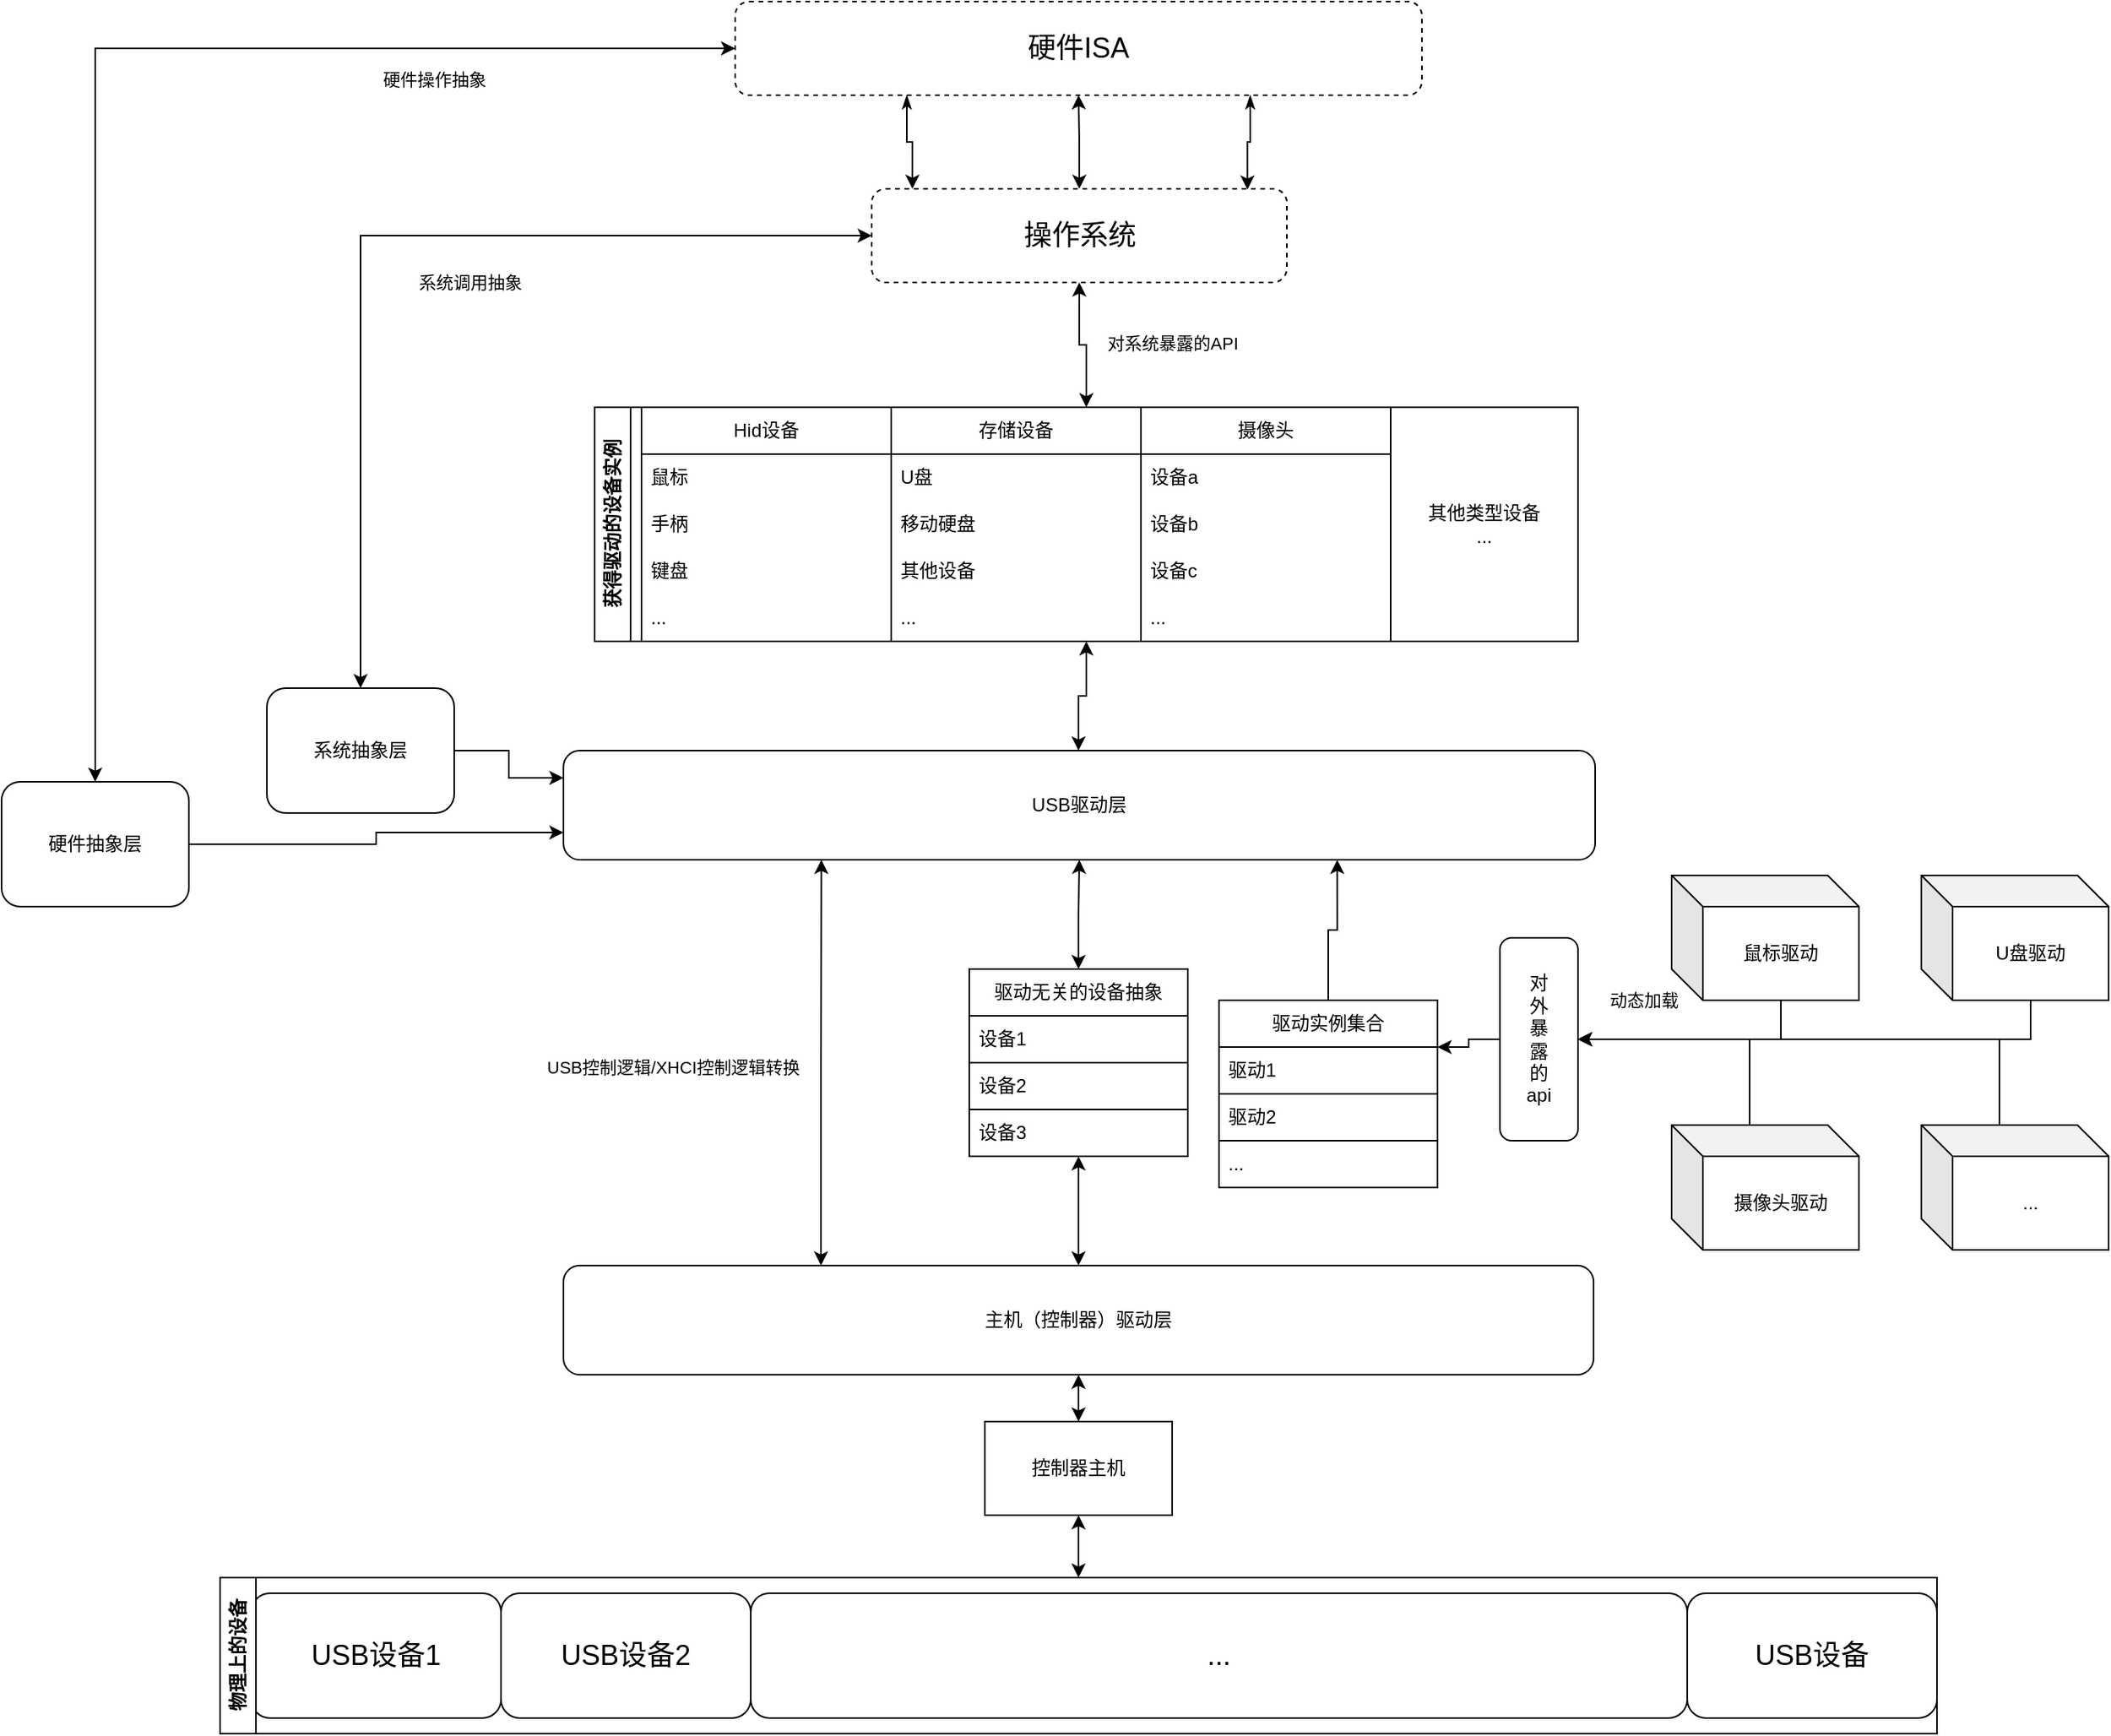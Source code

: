 <mxfile version="24.7.1" type="github">
  <diagram name="第 1 页" id="4xeG-ASjtE01gqBWx2Hc">
    <mxGraphModel dx="1235" dy="5381" grid="1" gridSize="10" guides="1" tooltips="1" connect="1" arrows="1" fold="1" page="1" pageScale="1" pageWidth="3300" pageHeight="4681" math="0" shadow="0">
      <root>
        <mxCell id="0" />
        <mxCell id="1" parent="0" />
        <mxCell id="SofYbIExT5qBE5t5EB93-19" style="edgeStyle=orthogonalEdgeStyle;rounded=0;orthogonalLoop=1;jettySize=auto;html=1;entryX=0.5;entryY=1;entryDx=0;entryDy=0;startArrow=classic;startFill=1;" parent="1" source="SofYbIExT5qBE5t5EB93-4" target="SofYbIExT5qBE5t5EB93-15" edge="1">
          <mxGeometry relative="1" as="geometry" />
        </mxCell>
        <mxCell id="SofYbIExT5qBE5t5EB93-4" value="&lt;font style=&quot;font-size: 18px;&quot;&gt;操作系统&lt;/font&gt;" style="rounded=1;whiteSpace=wrap;html=1;dashed=1;" parent="1" vertex="1">
          <mxGeometry x="727.5" y="80" width="266" height="60" as="geometry" />
        </mxCell>
        <mxCell id="SofYbIExT5qBE5t5EB93-15" value="&lt;font style=&quot;font-size: 18px;&quot;&gt;硬件ISA&lt;/font&gt;" style="rounded=1;whiteSpace=wrap;html=1;dashed=1;" parent="1" vertex="1">
          <mxGeometry x="640" y="-40" width="440" height="60" as="geometry" />
        </mxCell>
        <mxCell id="SofYbIExT5qBE5t5EB93-21" style="edgeStyle=orthogonalEdgeStyle;rounded=0;orthogonalLoop=1;jettySize=auto;html=1;exitX=0.25;exitY=1;exitDx=0;exitDy=0;entryX=0.098;entryY=0;entryDx=0;entryDy=0;entryPerimeter=0;startArrow=classicThin;startFill=1;" parent="1" source="SofYbIExT5qBE5t5EB93-15" target="SofYbIExT5qBE5t5EB93-4" edge="1">
          <mxGeometry relative="1" as="geometry" />
        </mxCell>
        <mxCell id="SofYbIExT5qBE5t5EB93-22" style="edgeStyle=orthogonalEdgeStyle;rounded=0;orthogonalLoop=1;jettySize=auto;html=1;exitX=0.75;exitY=1;exitDx=0;exitDy=0;entryX=0.905;entryY=0.008;entryDx=0;entryDy=0;entryPerimeter=0;startArrow=classicThin;startFill=1;" parent="1" source="SofYbIExT5qBE5t5EB93-15" target="SofYbIExT5qBE5t5EB93-4" edge="1">
          <mxGeometry relative="1" as="geometry" />
        </mxCell>
        <mxCell id="RQC1SZQL9GjInuUlFMc3-32" style="edgeStyle=orthogonalEdgeStyle;rounded=0;orthogonalLoop=1;jettySize=auto;html=1;exitX=0.5;exitY=0;exitDx=0;exitDy=0;entryX=0.5;entryY=1;entryDx=0;entryDy=0;startArrow=classic;startFill=1;" edge="1" parent="1" source="RQC1SZQL9GjInuUlFMc3-28" target="SofYbIExT5qBE5t5EB93-4">
          <mxGeometry relative="1" as="geometry" />
        </mxCell>
        <mxCell id="RQC1SZQL9GjInuUlFMc3-43" value="对系统暴露的API" style="edgeLabel;html=1;align=center;verticalAlign=middle;resizable=0;points=[];fontSize=11;" vertex="1" connectable="0" parent="RQC1SZQL9GjInuUlFMc3-32">
          <mxGeometry x="-0.107" relative="1" as="geometry">
            <mxPoint x="55" y="-4" as="offset" />
          </mxGeometry>
        </mxCell>
        <mxCell id="RQC1SZQL9GjInuUlFMc3-160" style="edgeStyle=orthogonalEdgeStyle;rounded=0;orthogonalLoop=1;jettySize=auto;html=1;startArrow=classic;startFill=1;" edge="1" parent="1" source="RQC1SZQL9GjInuUlFMc3-28" target="RQC1SZQL9GjInuUlFMc3-30">
          <mxGeometry relative="1" as="geometry">
            <Array as="points">
              <mxPoint x="865" y="405" />
              <mxPoint x="860" y="405" />
            </Array>
          </mxGeometry>
        </mxCell>
        <mxCell id="RQC1SZQL9GjInuUlFMc3-30" value="USB驱动层" style="rounded=1;whiteSpace=wrap;html=1;" vertex="1" parent="1">
          <mxGeometry x="530" y="440" width="661" height="70" as="geometry" />
        </mxCell>
        <mxCell id="RQC1SZQL9GjInuUlFMc3-94" style="edgeStyle=orthogonalEdgeStyle;rounded=0;orthogonalLoop=1;jettySize=auto;html=1;exitX=0.25;exitY=0;exitDx=0;exitDy=0;entryX=0.25;entryY=1;entryDx=0;entryDy=0;startArrow=classic;startFill=1;" edge="1" parent="1" source="RQC1SZQL9GjInuUlFMc3-31" target="RQC1SZQL9GjInuUlFMc3-30">
          <mxGeometry relative="1" as="geometry" />
        </mxCell>
        <mxCell id="RQC1SZQL9GjInuUlFMc3-95" value="USB控制逻辑/XHCI控制逻辑转换" style="edgeLabel;html=1;align=center;verticalAlign=middle;resizable=0;points=[];" vertex="1" connectable="0" parent="RQC1SZQL9GjInuUlFMc3-94">
          <mxGeometry x="-0.119" y="7" relative="1" as="geometry">
            <mxPoint x="-88" y="-13" as="offset" />
          </mxGeometry>
        </mxCell>
        <mxCell id="RQC1SZQL9GjInuUlFMc3-105" style="edgeStyle=orthogonalEdgeStyle;rounded=0;orthogonalLoop=1;jettySize=auto;html=1;entryX=0.5;entryY=0;entryDx=0;entryDy=0;startArrow=classic;startFill=1;" edge="1" parent="1" source="RQC1SZQL9GjInuUlFMc3-31" target="RQC1SZQL9GjInuUlFMc3-104">
          <mxGeometry relative="1" as="geometry" />
        </mxCell>
        <mxCell id="RQC1SZQL9GjInuUlFMc3-31" value="主机（控制器）驱动层" style="rounded=1;whiteSpace=wrap;html=1;strokeColor=default;" vertex="1" parent="1">
          <mxGeometry x="530" y="770" width="660" height="70" as="geometry" />
        </mxCell>
        <mxCell id="RQC1SZQL9GjInuUlFMc3-36" style="edgeStyle=orthogonalEdgeStyle;rounded=0;orthogonalLoop=1;jettySize=auto;html=1;exitX=0.5;exitY=0;exitDx=0;exitDy=0;entryX=0;entryY=0.5;entryDx=0;entryDy=0;startArrow=classic;startFill=1;" edge="1" parent="1" source="RQC1SZQL9GjInuUlFMc3-34" target="SofYbIExT5qBE5t5EB93-15">
          <mxGeometry relative="1" as="geometry" />
        </mxCell>
        <mxCell id="RQC1SZQL9GjInuUlFMc3-38" value="硬件操作抽象" style="edgeLabel;html=1;align=center;verticalAlign=middle;resizable=0;points=[];" vertex="1" connectable="0" parent="RQC1SZQL9GjInuUlFMc3-36">
          <mxGeometry x="0.777" y="-2" relative="1" as="geometry">
            <mxPoint x="-95" y="18" as="offset" />
          </mxGeometry>
        </mxCell>
        <mxCell id="RQC1SZQL9GjInuUlFMc3-120" style="edgeStyle=orthogonalEdgeStyle;rounded=0;orthogonalLoop=1;jettySize=auto;html=1;exitX=1;exitY=0.5;exitDx=0;exitDy=0;entryX=0;entryY=0.75;entryDx=0;entryDy=0;" edge="1" parent="1" source="RQC1SZQL9GjInuUlFMc3-34" target="RQC1SZQL9GjInuUlFMc3-30">
          <mxGeometry relative="1" as="geometry" />
        </mxCell>
        <mxCell id="RQC1SZQL9GjInuUlFMc3-34" value="硬件抽象层" style="rounded=1;whiteSpace=wrap;html=1;" vertex="1" parent="1">
          <mxGeometry x="170" y="460" width="120" height="80" as="geometry" />
        </mxCell>
        <mxCell id="RQC1SZQL9GjInuUlFMc3-61" style="edgeStyle=orthogonalEdgeStyle;rounded=0;orthogonalLoop=1;jettySize=auto;html=1;entryX=0;entryY=0.5;entryDx=0;entryDy=0;startArrow=classic;startFill=1;" edge="1" parent="1" source="RQC1SZQL9GjInuUlFMc3-40" target="SofYbIExT5qBE5t5EB93-4">
          <mxGeometry relative="1" as="geometry">
            <Array as="points">
              <mxPoint x="400" y="110" />
            </Array>
          </mxGeometry>
        </mxCell>
        <mxCell id="RQC1SZQL9GjInuUlFMc3-66" value="系统调用抽象" style="edgeLabel;html=1;align=center;verticalAlign=middle;resizable=0;points=[];" vertex="1" connectable="0" parent="RQC1SZQL9GjInuUlFMc3-61">
          <mxGeometry x="0.164" y="-2" relative="1" as="geometry">
            <mxPoint y="28" as="offset" />
          </mxGeometry>
        </mxCell>
        <mxCell id="RQC1SZQL9GjInuUlFMc3-119" style="edgeStyle=orthogonalEdgeStyle;rounded=0;orthogonalLoop=1;jettySize=auto;html=1;exitX=1;exitY=0.5;exitDx=0;exitDy=0;entryX=0;entryY=0.25;entryDx=0;entryDy=0;" edge="1" parent="1" source="RQC1SZQL9GjInuUlFMc3-40" target="RQC1SZQL9GjInuUlFMc3-30">
          <mxGeometry relative="1" as="geometry" />
        </mxCell>
        <mxCell id="RQC1SZQL9GjInuUlFMc3-40" value="系统抽象层" style="rounded=1;whiteSpace=wrap;html=1;" vertex="1" parent="1">
          <mxGeometry x="340" y="400" width="120" height="80" as="geometry" />
        </mxCell>
        <mxCell id="RQC1SZQL9GjInuUlFMc3-161" style="edgeStyle=orthogonalEdgeStyle;rounded=0;orthogonalLoop=1;jettySize=auto;html=1;entryX=0.5;entryY=0;entryDx=0;entryDy=0;startArrow=classic;startFill=1;" edge="1" parent="1" source="RQC1SZQL9GjInuUlFMc3-89" target="RQC1SZQL9GjInuUlFMc3-31">
          <mxGeometry relative="1" as="geometry" />
        </mxCell>
        <mxCell id="RQC1SZQL9GjInuUlFMc3-89" value="驱动无关的设备抽象" style="swimlane;fontStyle=0;childLayout=stackLayout;horizontal=1;startSize=30;horizontalStack=0;resizeParent=1;resizeParentMax=0;resizeLast=0;collapsible=1;marginBottom=0;whiteSpace=wrap;html=1;" vertex="1" parent="1">
          <mxGeometry x="790" y="580" width="140" height="120" as="geometry" />
        </mxCell>
        <mxCell id="RQC1SZQL9GjInuUlFMc3-90" value="设备1" style="text;strokeColor=default;fillColor=none;align=left;verticalAlign=middle;spacingLeft=4;spacingRight=4;overflow=hidden;points=[[0,0.5],[1,0.5]];portConstraint=eastwest;rotatable=0;whiteSpace=wrap;html=1;shadow=0;" vertex="1" parent="RQC1SZQL9GjInuUlFMc3-89">
          <mxGeometry y="30" width="140" height="30" as="geometry" />
        </mxCell>
        <mxCell id="RQC1SZQL9GjInuUlFMc3-91" value="设备2" style="text;strokeColor=default;fillColor=none;align=left;verticalAlign=middle;spacingLeft=4;spacingRight=4;overflow=hidden;points=[[0,0.5],[1,0.5]];portConstraint=eastwest;rotatable=0;whiteSpace=wrap;html=1;" vertex="1" parent="RQC1SZQL9GjInuUlFMc3-89">
          <mxGeometry y="60" width="140" height="30" as="geometry" />
        </mxCell>
        <mxCell id="RQC1SZQL9GjInuUlFMc3-92" value="设备3" style="text;strokeColor=default;fillColor=none;align=left;verticalAlign=middle;spacingLeft=4;spacingRight=4;overflow=hidden;points=[[0,0.5],[1,0.5]];portConstraint=eastwest;rotatable=0;whiteSpace=wrap;html=1;" vertex="1" parent="RQC1SZQL9GjInuUlFMc3-89">
          <mxGeometry y="90" width="140" height="30" as="geometry" />
        </mxCell>
        <mxCell id="RQC1SZQL9GjInuUlFMc3-101" value="" style="group" vertex="1" connectable="0" parent="1">
          <mxGeometry x="310" y="970" width="1100" height="100" as="geometry" />
        </mxCell>
        <mxCell id="RQC1SZQL9GjInuUlFMc3-1" value="&lt;span style=&quot;font-size: 18px;&quot;&gt;USB&lt;/span&gt;&lt;span style=&quot;font-size: 18px; background-color: initial;&quot;&gt;设备1&lt;/span&gt;" style="rounded=1;whiteSpace=wrap;html=1;" vertex="1" parent="RQC1SZQL9GjInuUlFMc3-101">
          <mxGeometry x="20" y="10" width="160" height="80" as="geometry" />
        </mxCell>
        <mxCell id="RQC1SZQL9GjInuUlFMc3-18" value="&lt;span style=&quot;font-size: 18px;&quot;&gt;USB&lt;/span&gt;&lt;span style=&quot;font-size: 18px; background-color: initial;&quot;&gt;设备2&lt;/span&gt;" style="rounded=1;whiteSpace=wrap;html=1;" vertex="1" parent="RQC1SZQL9GjInuUlFMc3-101">
          <mxGeometry x="180" y="10" width="160" height="80" as="geometry" />
        </mxCell>
        <mxCell id="RQC1SZQL9GjInuUlFMc3-19" value="&lt;span style=&quot;font-size: 18px;&quot;&gt;...&lt;/span&gt;" style="rounded=1;whiteSpace=wrap;html=1;" vertex="1" parent="RQC1SZQL9GjInuUlFMc3-101">
          <mxGeometry x="340" y="10" width="600" height="80" as="geometry" />
        </mxCell>
        <mxCell id="RQC1SZQL9GjInuUlFMc3-23" value="&lt;span style=&quot;font-size: 18px;&quot;&gt;USB&lt;/span&gt;&lt;span style=&quot;font-size: 18px; background-color: initial;&quot;&gt;设备&lt;/span&gt;" style="rounded=1;whiteSpace=wrap;html=1;" vertex="1" parent="RQC1SZQL9GjInuUlFMc3-101">
          <mxGeometry x="940" y="10" width="160" height="80" as="geometry" />
        </mxCell>
        <mxCell id="RQC1SZQL9GjInuUlFMc3-100" value="物理上的设备" style="swimlane;horizontal=0;whiteSpace=wrap;html=1;" vertex="1" parent="RQC1SZQL9GjInuUlFMc3-101">
          <mxGeometry width="1100" height="100" as="geometry" />
        </mxCell>
        <mxCell id="RQC1SZQL9GjInuUlFMc3-106" style="edgeStyle=orthogonalEdgeStyle;rounded=0;orthogonalLoop=1;jettySize=auto;html=1;exitX=0.5;exitY=1;exitDx=0;exitDy=0;entryX=0.5;entryY=0;entryDx=0;entryDy=0;startArrow=classic;startFill=1;" edge="1" parent="1" source="RQC1SZQL9GjInuUlFMc3-104" target="RQC1SZQL9GjInuUlFMc3-100">
          <mxGeometry relative="1" as="geometry" />
        </mxCell>
        <mxCell id="RQC1SZQL9GjInuUlFMc3-104" value="控制器主机" style="rounded=0;whiteSpace=wrap;html=1;" vertex="1" parent="1">
          <mxGeometry x="800" y="870" width="120" height="60" as="geometry" />
        </mxCell>
        <mxCell id="RQC1SZQL9GjInuUlFMc3-128" style="edgeStyle=orthogonalEdgeStyle;rounded=0;orthogonalLoop=1;jettySize=auto;html=1;exitX=0.5;exitY=0;exitDx=0;exitDy=0;entryX=0.5;entryY=1;entryDx=0;entryDy=0;startArrow=classic;startFill=1;" edge="1" parent="1" source="RQC1SZQL9GjInuUlFMc3-89" target="RQC1SZQL9GjInuUlFMc3-30">
          <mxGeometry relative="1" as="geometry">
            <mxPoint x="860" y="540" as="sourcePoint" />
          </mxGeometry>
        </mxCell>
        <mxCell id="RQC1SZQL9GjInuUlFMc3-158" style="edgeStyle=orthogonalEdgeStyle;rounded=0;orthogonalLoop=1;jettySize=auto;html=1;exitX=0;exitY=0.5;exitDx=0;exitDy=0;entryX=1;entryY=0.25;entryDx=0;entryDy=0;" edge="1" parent="1" source="RQC1SZQL9GjInuUlFMc3-131" target="RQC1SZQL9GjInuUlFMc3-151">
          <mxGeometry relative="1" as="geometry" />
        </mxCell>
        <mxCell id="RQC1SZQL9GjInuUlFMc3-131" value="对&lt;div&gt;外&lt;/div&gt;&lt;div&gt;暴&lt;/div&gt;&lt;div&gt;露&lt;/div&gt;&lt;div&gt;的&lt;/div&gt;&lt;div&gt;api&lt;/div&gt;" style="rounded=1;whiteSpace=wrap;html=1;" vertex="1" parent="1">
          <mxGeometry x="1130" y="560" width="50" height="130" as="geometry" />
        </mxCell>
        <mxCell id="RQC1SZQL9GjInuUlFMc3-134" value="鼠标驱动" style="shape=cube;whiteSpace=wrap;html=1;boundedLbl=1;backgroundOutline=1;darkOpacity=0.05;darkOpacity2=0.1;" vertex="1" parent="1">
          <mxGeometry x="1240" y="520" width="120" height="80" as="geometry" />
        </mxCell>
        <mxCell id="RQC1SZQL9GjInuUlFMc3-135" value="U盘驱动" style="shape=cube;whiteSpace=wrap;html=1;boundedLbl=1;backgroundOutline=1;darkOpacity=0.05;darkOpacity2=0.1;" vertex="1" parent="1">
          <mxGeometry x="1400" y="520" width="120" height="80" as="geometry" />
        </mxCell>
        <mxCell id="RQC1SZQL9GjInuUlFMc3-136" value="摄像头驱动" style="shape=cube;whiteSpace=wrap;html=1;boundedLbl=1;backgroundOutline=1;darkOpacity=0.05;darkOpacity2=0.1;" vertex="1" parent="1">
          <mxGeometry x="1240" y="680" width="120" height="80" as="geometry" />
        </mxCell>
        <mxCell id="RQC1SZQL9GjInuUlFMc3-137" value="..." style="shape=cube;whiteSpace=wrap;html=1;boundedLbl=1;backgroundOutline=1;darkOpacity=0.05;darkOpacity2=0.1;" vertex="1" parent="1">
          <mxGeometry x="1400" y="680" width="120" height="80" as="geometry" />
        </mxCell>
        <mxCell id="RQC1SZQL9GjInuUlFMc3-139" style="edgeStyle=orthogonalEdgeStyle;rounded=0;orthogonalLoop=1;jettySize=auto;html=1;exitX=1;exitY=0.5;exitDx=0;exitDy=0;entryX=0;entryY=0;entryDx=70;entryDy=80;entryPerimeter=0;startArrow=classic;startFill=1;endArrow=none;endFill=0;" edge="1" parent="1" source="RQC1SZQL9GjInuUlFMc3-131" target="RQC1SZQL9GjInuUlFMc3-135">
          <mxGeometry relative="1" as="geometry" />
        </mxCell>
        <mxCell id="RQC1SZQL9GjInuUlFMc3-142" style="edgeStyle=orthogonalEdgeStyle;rounded=0;orthogonalLoop=1;jettySize=auto;html=1;exitX=1;exitY=0.5;exitDx=0;exitDy=0;entryX=0;entryY=0;entryDx=50;entryDy=0;entryPerimeter=0;startArrow=classic;startFill=1;endArrow=none;endFill=0;" edge="1" parent="1" source="RQC1SZQL9GjInuUlFMc3-131" target="RQC1SZQL9GjInuUlFMc3-137">
          <mxGeometry relative="1" as="geometry" />
        </mxCell>
        <mxCell id="RQC1SZQL9GjInuUlFMc3-144" style="edgeStyle=orthogonalEdgeStyle;rounded=0;orthogonalLoop=1;jettySize=auto;html=1;exitX=1;exitY=0.5;exitDx=0;exitDy=0;entryX=0;entryY=0;entryDx=50;entryDy=0;entryPerimeter=0;startArrow=classic;startFill=1;endArrow=none;endFill=0;" edge="1" parent="1" source="RQC1SZQL9GjInuUlFMc3-131" target="RQC1SZQL9GjInuUlFMc3-136">
          <mxGeometry relative="1" as="geometry" />
        </mxCell>
        <mxCell id="RQC1SZQL9GjInuUlFMc3-145" style="edgeStyle=orthogonalEdgeStyle;rounded=0;orthogonalLoop=1;jettySize=auto;html=1;exitX=1;exitY=0.5;exitDx=0;exitDy=0;entryX=0;entryY=0;entryDx=70;entryDy=80;entryPerimeter=0;startArrow=classic;startFill=1;endArrow=none;endFill=0;" edge="1" parent="1" source="RQC1SZQL9GjInuUlFMc3-131" target="RQC1SZQL9GjInuUlFMc3-134">
          <mxGeometry relative="1" as="geometry" />
        </mxCell>
        <mxCell id="RQC1SZQL9GjInuUlFMc3-146" value="动态加载" style="edgeLabel;html=1;align=center;verticalAlign=middle;resizable=0;points=[];" vertex="1" connectable="0" parent="RQC1SZQL9GjInuUlFMc3-145">
          <mxGeometry x="-0.26" y="1" relative="1" as="geometry">
            <mxPoint x="-16" y="-24" as="offset" />
          </mxGeometry>
        </mxCell>
        <mxCell id="RQC1SZQL9GjInuUlFMc3-155" style="edgeStyle=orthogonalEdgeStyle;rounded=0;orthogonalLoop=1;jettySize=auto;html=1;exitX=0.5;exitY=0;exitDx=0;exitDy=0;entryX=0.75;entryY=1;entryDx=0;entryDy=0;" edge="1" parent="1" source="RQC1SZQL9GjInuUlFMc3-151" target="RQC1SZQL9GjInuUlFMc3-30">
          <mxGeometry relative="1" as="geometry" />
        </mxCell>
        <mxCell id="RQC1SZQL9GjInuUlFMc3-151" value="驱动实例集合" style="swimlane;fontStyle=0;childLayout=stackLayout;horizontal=1;startSize=30;horizontalStack=0;resizeParent=1;resizeParentMax=0;resizeLast=0;collapsible=1;marginBottom=0;whiteSpace=wrap;html=1;" vertex="1" parent="1">
          <mxGeometry x="950" y="600" width="140" height="120" as="geometry" />
        </mxCell>
        <mxCell id="RQC1SZQL9GjInuUlFMc3-152" value="驱动1" style="text;strokeColor=default;fillColor=none;align=left;verticalAlign=middle;spacingLeft=4;spacingRight=4;overflow=hidden;points=[[0,0.5],[1,0.5]];portConstraint=eastwest;rotatable=0;whiteSpace=wrap;html=1;shadow=0;" vertex="1" parent="RQC1SZQL9GjInuUlFMc3-151">
          <mxGeometry y="30" width="140" height="30" as="geometry" />
        </mxCell>
        <mxCell id="RQC1SZQL9GjInuUlFMc3-153" value="驱动2" style="text;strokeColor=default;fillColor=none;align=left;verticalAlign=middle;spacingLeft=4;spacingRight=4;overflow=hidden;points=[[0,0.5],[1,0.5]];portConstraint=eastwest;rotatable=0;whiteSpace=wrap;html=1;" vertex="1" parent="RQC1SZQL9GjInuUlFMc3-151">
          <mxGeometry y="60" width="140" height="30" as="geometry" />
        </mxCell>
        <mxCell id="RQC1SZQL9GjInuUlFMc3-154" value="..." style="text;strokeColor=default;fillColor=none;align=left;verticalAlign=middle;spacingLeft=4;spacingRight=4;overflow=hidden;points=[[0,0.5],[1,0.5]];portConstraint=eastwest;rotatable=0;whiteSpace=wrap;html=1;" vertex="1" parent="RQC1SZQL9GjInuUlFMc3-151">
          <mxGeometry y="90" width="140" height="30" as="geometry" />
        </mxCell>
        <mxCell id="RQC1SZQL9GjInuUlFMc3-28" value="获得驱动的设备实例" style="swimlane;horizontal=0;whiteSpace=wrap;html=1;" vertex="1" parent="1">
          <mxGeometry x="550" y="220" width="630" height="150" as="geometry" />
        </mxCell>
        <mxCell id="RQC1SZQL9GjInuUlFMc3-44" value="Hid设备" style="swimlane;fontStyle=0;childLayout=stackLayout;horizontal=1;startSize=30;horizontalStack=0;resizeParent=1;resizeParentMax=0;resizeLast=0;collapsible=1;marginBottom=0;whiteSpace=wrap;html=1;" vertex="1" parent="RQC1SZQL9GjInuUlFMc3-28">
          <mxGeometry x="30" width="160" height="150" as="geometry">
            <mxRectangle x="30" width="80" height="30" as="alternateBounds" />
          </mxGeometry>
        </mxCell>
        <mxCell id="RQC1SZQL9GjInuUlFMc3-45" value="鼠标" style="text;strokeColor=none;fillColor=none;align=left;verticalAlign=middle;spacingLeft=4;spacingRight=4;overflow=hidden;points=[[0,0.5],[1,0.5]];portConstraint=eastwest;rotatable=0;whiteSpace=wrap;html=1;" vertex="1" parent="RQC1SZQL9GjInuUlFMc3-44">
          <mxGeometry y="30" width="160" height="30" as="geometry" />
        </mxCell>
        <mxCell id="RQC1SZQL9GjInuUlFMc3-46" value="手柄" style="text;strokeColor=none;fillColor=none;align=left;verticalAlign=middle;spacingLeft=4;spacingRight=4;overflow=hidden;points=[[0,0.5],[1,0.5]];portConstraint=eastwest;rotatable=0;whiteSpace=wrap;html=1;" vertex="1" parent="RQC1SZQL9GjInuUlFMc3-44">
          <mxGeometry y="60" width="160" height="30" as="geometry" />
        </mxCell>
        <mxCell id="RQC1SZQL9GjInuUlFMc3-47" value="键盘" style="text;strokeColor=none;fillColor=none;align=left;verticalAlign=middle;spacingLeft=4;spacingRight=4;overflow=hidden;points=[[0,0.5],[1,0.5]];portConstraint=eastwest;rotatable=0;whiteSpace=wrap;html=1;" vertex="1" parent="RQC1SZQL9GjInuUlFMc3-44">
          <mxGeometry y="90" width="160" height="30" as="geometry" />
        </mxCell>
        <mxCell id="RQC1SZQL9GjInuUlFMc3-57" value="..." style="text;strokeColor=none;fillColor=none;align=left;verticalAlign=middle;spacingLeft=4;spacingRight=4;overflow=hidden;points=[[0,0.5],[1,0.5]];portConstraint=eastwest;rotatable=0;whiteSpace=wrap;html=1;" vertex="1" parent="RQC1SZQL9GjInuUlFMc3-44">
          <mxGeometry y="120" width="160" height="30" as="geometry" />
        </mxCell>
        <mxCell id="RQC1SZQL9GjInuUlFMc3-48" value="存储设备" style="swimlane;fontStyle=0;childLayout=stackLayout;horizontal=1;startSize=30;horizontalStack=0;resizeParent=1;resizeParentMax=0;resizeLast=0;collapsible=1;marginBottom=0;whiteSpace=wrap;html=1;" vertex="1" parent="RQC1SZQL9GjInuUlFMc3-28">
          <mxGeometry x="190" width="160" height="150" as="geometry" />
        </mxCell>
        <mxCell id="RQC1SZQL9GjInuUlFMc3-49" value="U盘" style="text;strokeColor=none;fillColor=none;align=left;verticalAlign=middle;spacingLeft=4;spacingRight=4;overflow=hidden;points=[[0,0.5],[1,0.5]];portConstraint=eastwest;rotatable=0;whiteSpace=wrap;html=1;" vertex="1" parent="RQC1SZQL9GjInuUlFMc3-48">
          <mxGeometry y="30" width="160" height="30" as="geometry" />
        </mxCell>
        <mxCell id="RQC1SZQL9GjInuUlFMc3-50" value="移动硬盘" style="text;strokeColor=none;fillColor=none;align=left;verticalAlign=middle;spacingLeft=4;spacingRight=4;overflow=hidden;points=[[0,0.5],[1,0.5]];portConstraint=eastwest;rotatable=0;whiteSpace=wrap;html=1;" vertex="1" parent="RQC1SZQL9GjInuUlFMc3-48">
          <mxGeometry y="60" width="160" height="30" as="geometry" />
        </mxCell>
        <mxCell id="RQC1SZQL9GjInuUlFMc3-51" value="其他设备" style="text;strokeColor=none;fillColor=none;align=left;verticalAlign=middle;spacingLeft=4;spacingRight=4;overflow=hidden;points=[[0,0.5],[1,0.5]];portConstraint=eastwest;rotatable=0;whiteSpace=wrap;html=1;" vertex="1" parent="RQC1SZQL9GjInuUlFMc3-48">
          <mxGeometry y="90" width="160" height="30" as="geometry" />
        </mxCell>
        <mxCell id="RQC1SZQL9GjInuUlFMc3-58" value="..." style="text;strokeColor=none;fillColor=none;align=left;verticalAlign=middle;spacingLeft=4;spacingRight=4;overflow=hidden;points=[[0,0.5],[1,0.5]];portConstraint=eastwest;rotatable=0;whiteSpace=wrap;html=1;" vertex="1" parent="RQC1SZQL9GjInuUlFMc3-48">
          <mxGeometry y="120" width="160" height="30" as="geometry" />
        </mxCell>
        <mxCell id="RQC1SZQL9GjInuUlFMc3-52" value="摄像头" style="swimlane;fontStyle=0;childLayout=stackLayout;horizontal=1;startSize=30;horizontalStack=0;resizeParent=1;resizeParentMax=0;resizeLast=0;collapsible=1;marginBottom=0;whiteSpace=wrap;html=1;" vertex="1" parent="RQC1SZQL9GjInuUlFMc3-28">
          <mxGeometry x="350" width="160" height="150" as="geometry" />
        </mxCell>
        <mxCell id="RQC1SZQL9GjInuUlFMc3-53" value="设备a" style="text;strokeColor=none;fillColor=none;align=left;verticalAlign=middle;spacingLeft=4;spacingRight=4;overflow=hidden;points=[[0,0.5],[1,0.5]];portConstraint=eastwest;rotatable=0;whiteSpace=wrap;html=1;" vertex="1" parent="RQC1SZQL9GjInuUlFMc3-52">
          <mxGeometry y="30" width="160" height="30" as="geometry" />
        </mxCell>
        <mxCell id="RQC1SZQL9GjInuUlFMc3-54" value="设备b" style="text;strokeColor=none;fillColor=none;align=left;verticalAlign=middle;spacingLeft=4;spacingRight=4;overflow=hidden;points=[[0,0.5],[1,0.5]];portConstraint=eastwest;rotatable=0;whiteSpace=wrap;html=1;" vertex="1" parent="RQC1SZQL9GjInuUlFMc3-52">
          <mxGeometry y="60" width="160" height="30" as="geometry" />
        </mxCell>
        <mxCell id="RQC1SZQL9GjInuUlFMc3-55" value="设备c" style="text;strokeColor=none;fillColor=none;align=left;verticalAlign=middle;spacingLeft=4;spacingRight=4;overflow=hidden;points=[[0,0.5],[1,0.5]];portConstraint=eastwest;rotatable=0;whiteSpace=wrap;html=1;" vertex="1" parent="RQC1SZQL9GjInuUlFMc3-52">
          <mxGeometry y="90" width="160" height="30" as="geometry" />
        </mxCell>
        <mxCell id="RQC1SZQL9GjInuUlFMc3-64" value="..." style="text;strokeColor=none;fillColor=none;align=left;verticalAlign=middle;spacingLeft=4;spacingRight=4;overflow=hidden;points=[[0,0.5],[1,0.5]];portConstraint=eastwest;rotatable=0;whiteSpace=wrap;html=1;" vertex="1" parent="RQC1SZQL9GjInuUlFMc3-52">
          <mxGeometry y="120" width="160" height="30" as="geometry" />
        </mxCell>
        <mxCell id="RQC1SZQL9GjInuUlFMc3-56" value="其他类型设备&lt;div&gt;...&lt;/div&gt;" style="rounded=0;whiteSpace=wrap;html=1;" vertex="1" parent="RQC1SZQL9GjInuUlFMc3-28">
          <mxGeometry x="510" width="120" height="150" as="geometry" />
        </mxCell>
      </root>
    </mxGraphModel>
  </diagram>
</mxfile>
